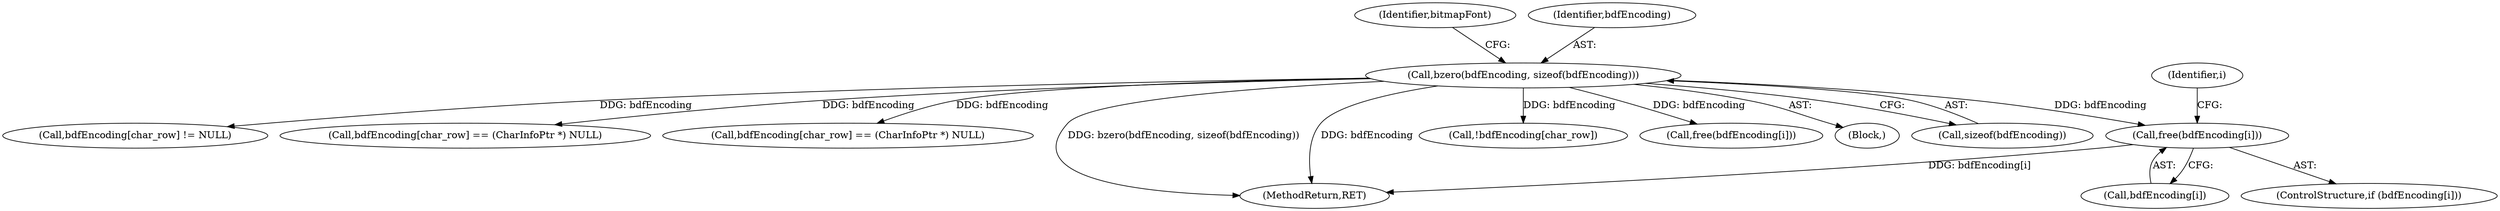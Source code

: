 digraph "0_libxfont_4d024ac10f964f6bd372ae0dd14f02772a6e5f63@API" {
"1001218" [label="(Call,free(bdfEncoding[i]))"];
"1000182" [label="(Call,bzero(bdfEncoding, sizeof(bdfEncoding)))"];
"1001218" [label="(Call,free(bdfEncoding[i]))"];
"1000617" [label="(Call,bdfEncoding[char_row] != NULL)"];
"1001077" [label="(Call,bdfEncoding[char_row] == (CharInfoPtr *) NULL)"];
"1000566" [label="(Call,bdfEncoding[char_row] == (CharInfoPtr *) NULL)"];
"1001214" [label="(ControlStructure,if (bdfEncoding[i]))"];
"1001224" [label="(MethodReturn,RET)"];
"1000188" [label="(Identifier,bitmapFont)"];
"1000584" [label="(Call,!bdfEncoding[char_row])"];
"1001219" [label="(Call,bdfEncoding[i])"];
"1001213" [label="(Identifier,i)"];
"1001198" [label="(Call,free(bdfEncoding[i]))"];
"1000183" [label="(Identifier,bdfEncoding)"];
"1000123" [label="(Block,)"];
"1000184" [label="(Call,sizeof(bdfEncoding))"];
"1000182" [label="(Call,bzero(bdfEncoding, sizeof(bdfEncoding)))"];
"1001218" -> "1001214"  [label="AST: "];
"1001218" -> "1001219"  [label="CFG: "];
"1001219" -> "1001218"  [label="AST: "];
"1001213" -> "1001218"  [label="CFG: "];
"1001218" -> "1001224"  [label="DDG: bdfEncoding[i]"];
"1000182" -> "1001218"  [label="DDG: bdfEncoding"];
"1000182" -> "1000123"  [label="AST: "];
"1000182" -> "1000184"  [label="CFG: "];
"1000183" -> "1000182"  [label="AST: "];
"1000184" -> "1000182"  [label="AST: "];
"1000188" -> "1000182"  [label="CFG: "];
"1000182" -> "1001224"  [label="DDG: bzero(bdfEncoding, sizeof(bdfEncoding))"];
"1000182" -> "1001224"  [label="DDG: bdfEncoding"];
"1000182" -> "1000566"  [label="DDG: bdfEncoding"];
"1000182" -> "1000584"  [label="DDG: bdfEncoding"];
"1000182" -> "1000617"  [label="DDG: bdfEncoding"];
"1000182" -> "1001077"  [label="DDG: bdfEncoding"];
"1000182" -> "1001198"  [label="DDG: bdfEncoding"];
}
